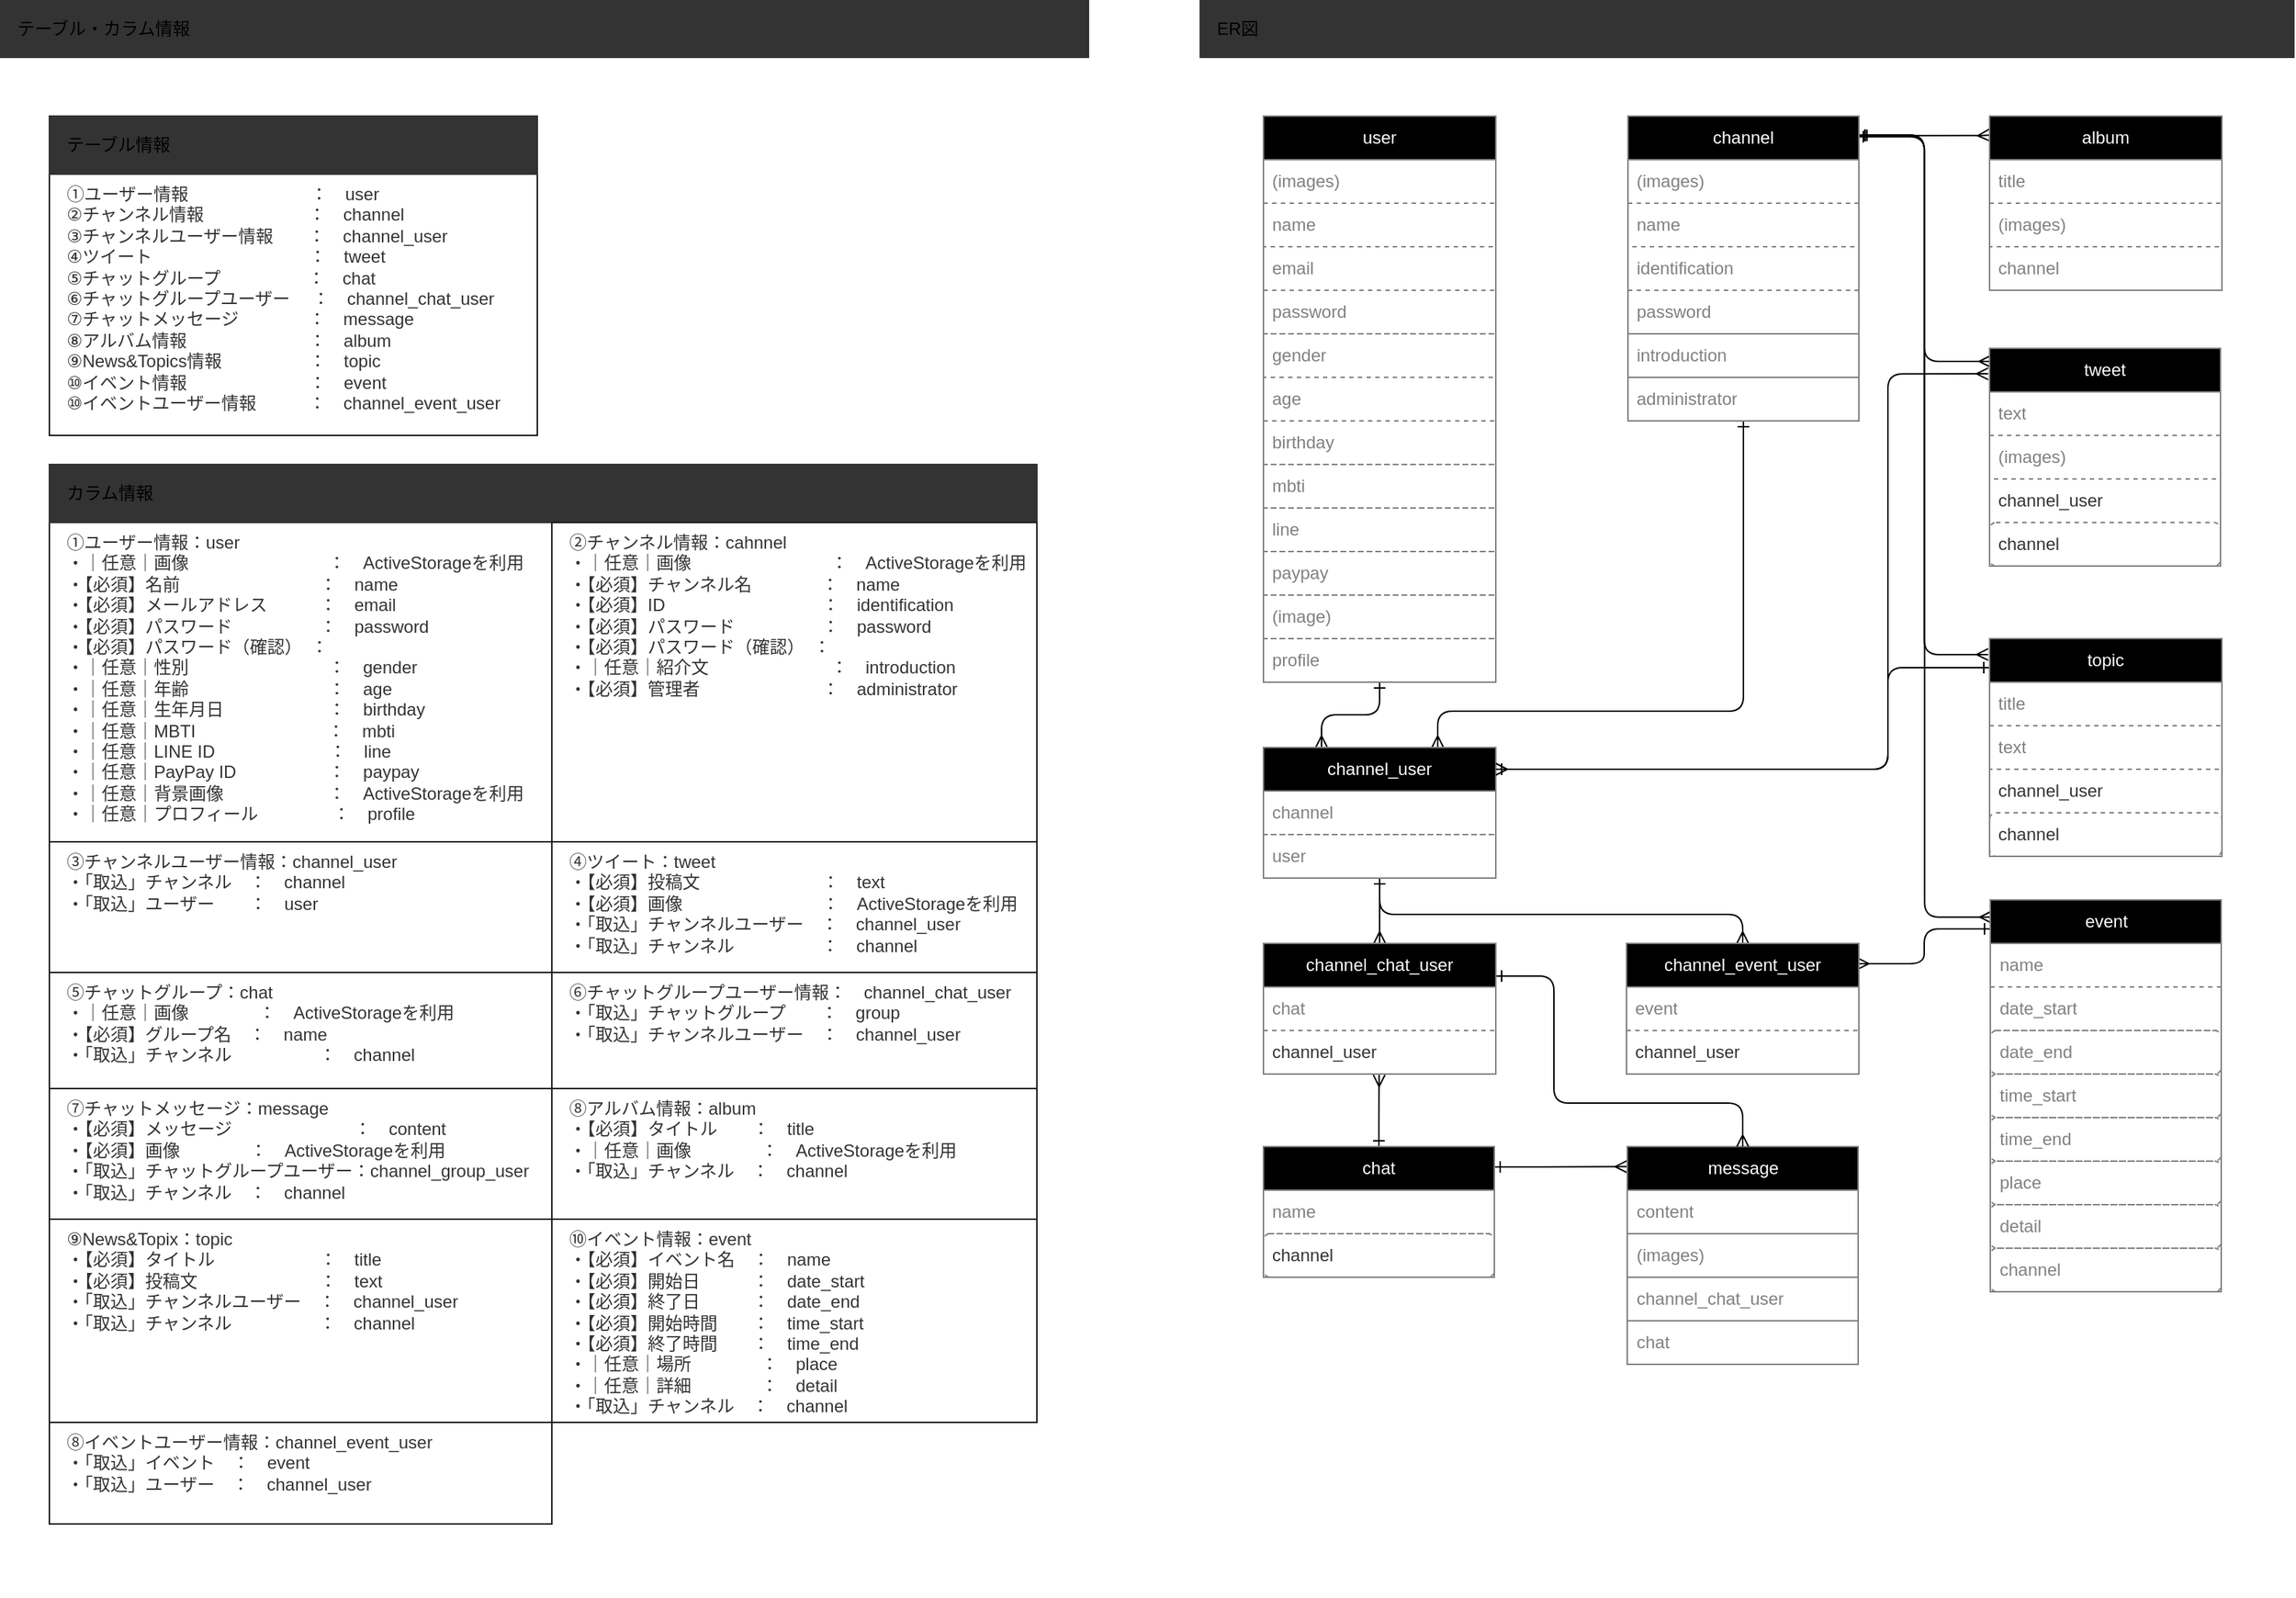 <mxfile>
    <diagram id="ylnEgA9xmws8Te3zRa_1" name="ページ1">
        <mxGraphModel dx="976" dy="574" grid="1" gridSize="10" guides="1" tooltips="1" connect="1" arrows="1" fold="1" page="1" pageScale="1" pageWidth="827" pageHeight="1169" math="0" shadow="0">
            <root>
                <mxCell id="0"/>
                <mxCell id="1" parent="0"/>
                <mxCell id="2" value="" style="whiteSpace=wrap;html=1;fontFamily=Helvetica;align=left;verticalAlign=top;fillColor=#FFFFFF;fontColor=#333333;strokeColor=none;movable=1;resizable=1;rotatable=1;deletable=1;editable=1;connectable=1;" parent="1" vertex="1">
                    <mxGeometry x="40" y="80" width="750" height="1060" as="geometry"/>
                </mxCell>
                <mxCell id="3" value="テーブル・カラム情報" style="whiteSpace=wrap;html=1;fontFamily=Helvetica;align=left;verticalAlign=middle;strokeColor=none;fillColor=#333333;spacingLeft=10;" parent="1" vertex="1">
                    <mxGeometry x="40" y="40" width="750" height="40" as="geometry"/>
                </mxCell>
                <mxCell id="4" value="①ユーザー情報　　　　　　　：　user&lt;br&gt;②チャンネル情報　　　　　　：　channel&lt;br&gt;③チャンネルユーザー情報　　：　channel_user&lt;br&gt;④ツイート　　　　　　　　　：　tweet&lt;br&gt;⑤チャットグループ　　　　　：　chat&lt;br&gt;⑥チャットグループユーザー　 ：　channel_chat_user&lt;br&gt;⑦チャットメッセージ　　　　：　message&lt;br&gt;⑧アルバム情報　　　　　　　：　album&lt;br&gt;⑨News&amp;amp;Topics情報　　　　　：　topic&lt;br&gt;⑩イベント情報　　　　　　　：　event&lt;br&gt;⑩イベントユーザー情報　　　：　channel_event_user" style="whiteSpace=wrap;html=1;fontFamily=Helvetica;fontColor=#333333;fillColor=none;strokeColor=#1A1A1A;align=left;verticalAlign=top;spacingLeft=10;" parent="1" vertex="1">
                    <mxGeometry x="74" y="160" width="336" height="180" as="geometry"/>
                </mxCell>
                <mxCell id="5" value="テーブル情報" style="whiteSpace=wrap;html=1;fontFamily=Helvetica;align=left;verticalAlign=middle;spacingLeft=10;fillColor=#333333;strokeColor=#333333;" parent="1" vertex="1">
                    <mxGeometry x="74" y="120" width="336" height="40" as="geometry"/>
                </mxCell>
                <mxCell id="6" value="①ユーザー情報：user&lt;br&gt;・｜任意｜画像　　　　　　　　：　ActiveStorageを利用&lt;br&gt;・【必須】名前　　　　　　　　：　name&lt;br&gt;・【必須】メールアドレス　　　：　email&lt;br&gt;・【必須】パスワード　　　　　：　password&lt;br&gt;・【必須】パスワード（確認）　：　&lt;br&gt;・｜任意｜性別　　　　　　　　：　gender&lt;br&gt;・｜任意｜年齢　　　　　　　　：　age&lt;br&gt;・｜任意｜生年月日　　　　　　：　birthday&lt;br&gt;・｜任意｜MBTI　　　　　　　&amp;nbsp; ：　mbti&lt;br&gt;・｜任意｜LINE ID　　　　　　&amp;nbsp; ：　line&lt;br&gt;・｜任意｜PayPay ID　　　　　 ：　paypay&lt;br&gt;・｜任意｜背景画像　　　　　　：　ActiveStorageを利用&lt;br&gt;・｜任意｜プロフィール　　　　 ：　profile" style="whiteSpace=wrap;html=1;fontFamily=Helvetica;fontColor=#333333;fillColor=none;strokeColor=#1A1A1A;align=left;verticalAlign=top;spacingLeft=10;" parent="1" vertex="1">
                    <mxGeometry x="74" y="400" width="346" height="220" as="geometry"/>
                </mxCell>
                <mxCell id="7" value="カラム情報" style="whiteSpace=wrap;html=1;fontFamily=Helvetica;align=left;verticalAlign=middle;spacingLeft=10;fillColor=#333333;strokeColor=#333333;" parent="1" vertex="1">
                    <mxGeometry x="74" y="360" width="680" height="40" as="geometry"/>
                </mxCell>
                <mxCell id="8" value="②チャンネル情報：cahnnel&lt;br&gt;・｜任意｜画像　　　　　　　　：　ActiveStorageを利用&lt;br&gt;・【必須】チャンネル名　　　　：　name&lt;br&gt;・【必須】ID　　　　　　　　　：　identification&lt;br&gt;・【必須】パスワード　　　　　：　password&lt;br&gt;・【必須】パスワード（確認）　：　&lt;br&gt;・｜任意｜紹介文　　　　　　　：　introduction&lt;br&gt;・【必須】管理者　　　　　　　：　administrator" style="whiteSpace=wrap;html=1;fontFamily=Helvetica;fontColor=#333333;fillColor=none;strokeColor=#1A1A1A;align=left;verticalAlign=top;spacingLeft=10;" parent="1" vertex="1">
                    <mxGeometry x="420" y="400" width="334" height="220" as="geometry"/>
                </mxCell>
                <mxCell id="10" value="③チャンネルユーザー情報：channel_user&lt;br&gt;・「取込」チャンネル　：　channel&lt;br&gt;・「取込」ユーザー　　：　user" style="whiteSpace=wrap;html=1;fontFamily=Helvetica;fontColor=#333333;fillColor=none;strokeColor=#1A1A1A;align=left;verticalAlign=top;spacingLeft=10;" parent="1" vertex="1">
                    <mxGeometry x="74" y="620" width="346" height="90" as="geometry"/>
                </mxCell>
                <mxCell id="11" value="④ツイート：tweet&lt;br&gt;・【必須】投稿文　　　　　　　：　text&lt;br&gt;・【必須】画像　　　　　　　　：　ActiveStorageを利用&lt;br&gt;・「取込」チャンネルユーザー　：　channel_user&lt;br&gt;・「取込」チャンネル　　　　　：　channel" style="whiteSpace=wrap;html=1;fontFamily=Helvetica;fontColor=#333333;fillColor=none;strokeColor=#1A1A1A;align=left;verticalAlign=top;spacingLeft=10;" parent="1" vertex="1">
                    <mxGeometry x="420" y="620" width="334" height="90" as="geometry"/>
                </mxCell>
                <mxCell id="34" value="" style="whiteSpace=wrap;html=1;fontFamily=Helvetica;align=left;verticalAlign=top;fillColor=#FFFFFF;fontColor=#333333;strokeColor=none;" parent="1" vertex="1">
                    <mxGeometry x="866" y="80" width="754" height="1060" as="geometry"/>
                </mxCell>
                <mxCell id="35" value="ER図" style="whiteSpace=wrap;html=1;fontFamily=Helvetica;align=left;verticalAlign=middle;strokeColor=none;fillColor=#333333;spacingLeft=10;" parent="1" vertex="1">
                    <mxGeometry x="866" y="40" width="754" height="40" as="geometry"/>
                </mxCell>
                <mxCell id="183" style="edgeStyle=orthogonalEdgeStyle;html=1;entryX=0.25;entryY=0;entryDx=0;entryDy=0;strokeColor=#000000;fontColor=#FFFFFF;startArrow=ERone;startFill=0;endArrow=ERmany;endFill=0;" parent="1" source="37" target="57" edge="1">
                    <mxGeometry relative="1" as="geometry"/>
                </mxCell>
                <mxCell id="37" value="&lt;font color=&quot;#ffffff&quot;&gt;user&lt;/font&gt;" style="swimlane;fontStyle=0;childLayout=stackLayout;horizontal=1;startSize=30;horizontalStack=0;resizeParent=1;resizeParentMax=0;resizeLast=0;collapsible=1;marginBottom=0;whiteSpace=wrap;html=1;rounded=0;strokeColor=#808080;fontFamily=Helvetica;fontColor=#333333;fillColor=#000000;" parent="1" vertex="1">
                    <mxGeometry x="910" y="120" width="160" height="390" as="geometry">
                        <mxRectangle x="1101" y="210" width="60" height="30" as="alternateBounds"/>
                    </mxGeometry>
                </mxCell>
                <mxCell id="38" value="(images)" style="text;strokeColor=none;fillColor=none;align=left;verticalAlign=middle;spacingLeft=4;spacingRight=4;overflow=hidden;points=[[0,0.5],[1,0.5]];portConstraint=eastwest;rotatable=0;whiteSpace=wrap;html=1;rounded=0;fontFamily=Helvetica;fontColor=#808080;dashed=1;" parent="37" vertex="1">
                    <mxGeometry y="30" width="160" height="30" as="geometry"/>
                </mxCell>
                <mxCell id="39" value="name" style="text;strokeColor=#808080;fillColor=none;align=left;verticalAlign=middle;spacingLeft=4;spacingRight=4;overflow=hidden;points=[[0,0.5],[1,0.5]];portConstraint=eastwest;rotatable=0;whiteSpace=wrap;html=1;rounded=0;fontFamily=Helvetica;fontColor=#808080;dashed=1;" parent="37" vertex="1">
                    <mxGeometry y="60" width="160" height="30" as="geometry"/>
                </mxCell>
                <mxCell id="40" value="email" style="text;strokeColor=none;fillColor=none;align=left;verticalAlign=middle;spacingLeft=4;spacingRight=4;overflow=hidden;points=[[0,0.5],[1,0.5]];portConstraint=eastwest;rotatable=0;whiteSpace=wrap;html=1;rounded=1;fontFamily=Helvetica;fontColor=#808080;" parent="37" vertex="1">
                    <mxGeometry y="90" width="160" height="30" as="geometry"/>
                </mxCell>
                <mxCell id="41" value="password" style="text;strokeColor=#808080;fillColor=none;align=left;verticalAlign=middle;spacingLeft=4;spacingRight=4;overflow=hidden;points=[[0,0.5],[1,0.5]];portConstraint=eastwest;rotatable=0;whiteSpace=wrap;html=1;rounded=0;fontFamily=Helvetica;fontColor=#808080;dashed=1;" parent="37" vertex="1">
                    <mxGeometry y="120" width="160" height="30" as="geometry"/>
                </mxCell>
                <mxCell id="42" value="gender" style="text;strokeColor=#808080;fillColor=none;align=left;verticalAlign=middle;spacingLeft=4;spacingRight=4;overflow=hidden;points=[[0,0.5],[1,0.5]];portConstraint=eastwest;rotatable=0;whiteSpace=wrap;html=1;rounded=0;fontFamily=Helvetica;fontColor=#808080;dashed=1;" parent="37" vertex="1">
                    <mxGeometry y="150" width="160" height="30" as="geometry"/>
                </mxCell>
                <mxCell id="43" value="age" style="text;strokeColor=none;fillColor=none;align=left;verticalAlign=middle;spacingLeft=4;spacingRight=4;overflow=hidden;points=[[0,0.5],[1,0.5]];portConstraint=eastwest;rotatable=0;whiteSpace=wrap;html=1;rounded=0;fontFamily=Helvetica;fontColor=#808080;" parent="37" vertex="1">
                    <mxGeometry y="180" width="160" height="30" as="geometry"/>
                </mxCell>
                <mxCell id="44" value="birthday" style="text;strokeColor=#808080;fillColor=none;align=left;verticalAlign=middle;spacingLeft=4;spacingRight=4;overflow=hidden;points=[[0,0.5],[1,0.5]];portConstraint=eastwest;rotatable=0;whiteSpace=wrap;html=1;rounded=0;fontFamily=Helvetica;fontColor=#808080;dashed=1;" parent="37" vertex="1">
                    <mxGeometry y="210" width="160" height="30" as="geometry"/>
                </mxCell>
                <mxCell id="45" value="mbti" style="text;strokeColor=#808080;fillColor=none;align=left;verticalAlign=middle;spacingLeft=4;spacingRight=4;overflow=hidden;points=[[0,0.5],[1,0.5]];portConstraint=eastwest;rotatable=0;whiteSpace=wrap;html=1;rounded=0;fontFamily=Helvetica;fontColor=#808080;dashed=1;" parent="37" vertex="1">
                    <mxGeometry y="240" width="160" height="30" as="geometry"/>
                </mxCell>
                <mxCell id="88" value="line" style="text;strokeColor=#808080;fillColor=none;align=left;verticalAlign=middle;spacingLeft=4;spacingRight=4;overflow=hidden;points=[[0,0.5],[1,0.5]];portConstraint=eastwest;rotatable=0;whiteSpace=wrap;html=1;rounded=0;fontFamily=Helvetica;fontColor=#808080;dashed=1;" parent="37" vertex="1">
                    <mxGeometry y="270" width="160" height="30" as="geometry"/>
                </mxCell>
                <mxCell id="89" value="paypay" style="text;strokeColor=#808080;fillColor=none;align=left;verticalAlign=middle;spacingLeft=4;spacingRight=4;overflow=hidden;points=[[0,0.5],[1,0.5]];portConstraint=eastwest;rotatable=0;whiteSpace=wrap;html=1;rounded=0;fontFamily=Helvetica;fontColor=#808080;dashed=1;" parent="37" vertex="1">
                    <mxGeometry y="300" width="160" height="30" as="geometry"/>
                </mxCell>
                <mxCell id="90" value="(image)" style="text;strokeColor=#808080;fillColor=none;align=left;verticalAlign=middle;spacingLeft=4;spacingRight=4;overflow=hidden;points=[[0,0.5],[1,0.5]];portConstraint=eastwest;rotatable=0;whiteSpace=wrap;html=1;rounded=0;fontFamily=Helvetica;fontColor=#808080;dashed=1;" parent="37" vertex="1">
                    <mxGeometry y="330" width="160" height="30" as="geometry"/>
                </mxCell>
                <mxCell id="91" value="profile" style="text;strokeColor=#808080;fillColor=none;align=left;verticalAlign=middle;spacingLeft=4;spacingRight=4;overflow=hidden;points=[[0,0.5],[1,0.5]];portConstraint=eastwest;rotatable=0;whiteSpace=wrap;html=1;rounded=0;fontFamily=Helvetica;fontColor=#808080;dashed=1;" parent="37" vertex="1">
                    <mxGeometry y="360" width="160" height="30" as="geometry"/>
                </mxCell>
                <mxCell id="184" style="edgeStyle=orthogonalEdgeStyle;html=1;entryX=0.75;entryY=0;entryDx=0;entryDy=0;strokeColor=#000000;fontColor=#FFFFFF;startArrow=ERone;startFill=0;endArrow=ERmany;endFill=0;" parent="1" source="46" target="57" edge="1">
                    <mxGeometry relative="1" as="geometry">
                        <Array as="points">
                            <mxPoint x="1241" y="530"/>
                            <mxPoint x="1030" y="530"/>
                        </Array>
                    </mxGeometry>
                </mxCell>
                <mxCell id="215" style="edgeStyle=orthogonalEdgeStyle;html=1;entryX=-0.026;entryY=0.109;entryDx=0;entryDy=0;entryPerimeter=0;strokeColor=#000000;fontColor=#808080;startArrow=ERone;startFill=0;endArrow=ERmany;endFill=0;exitX=1.002;exitY=0.064;exitDx=0;exitDy=0;exitPerimeter=0;" parent="1" source="46" edge="1">
                    <mxGeometry relative="1" as="geometry">
                        <mxPoint x="1324" y="133" as="sourcePoint"/>
                        <mxPoint x="1409.84" y="133.08" as="targetPoint"/>
                        <Array as="points">
                            <mxPoint x="1404" y="133"/>
                        </Array>
                    </mxGeometry>
                </mxCell>
                <mxCell id="216" style="edgeStyle=orthogonalEdgeStyle;html=1;entryX=0.005;entryY=0.06;entryDx=0;entryDy=0;entryPerimeter=0;strokeColor=#000000;fontColor=#808080;startArrow=ERone;startFill=0;endArrow=ERmany;endFill=0;exitX=1.01;exitY=0.063;exitDx=0;exitDy=0;exitPerimeter=0;" parent="1" source="46" target="60" edge="1">
                    <mxGeometry relative="1" as="geometry"/>
                </mxCell>
                <mxCell id="219" style="edgeStyle=orthogonalEdgeStyle;html=1;entryX=-0.006;entryY=0.073;entryDx=0;entryDy=0;entryPerimeter=0;strokeColor=#000000;fontColor=#808080;startArrow=ERone;startFill=0;endArrow=ERmany;endFill=0;exitX=1.001;exitY=0.062;exitDx=0;exitDy=0;exitPerimeter=0;" parent="1" source="46" target="119" edge="1">
                    <mxGeometry relative="1" as="geometry"/>
                </mxCell>
                <mxCell id="220" style="edgeStyle=orthogonalEdgeStyle;html=1;entryX=0.005;entryY=0.044;entryDx=0;entryDy=0;entryPerimeter=0;strokeColor=#000000;fontColor=#808080;startArrow=ERone;startFill=0;endArrow=ERmany;endFill=0;exitX=0.994;exitY=0.068;exitDx=0;exitDy=0;exitPerimeter=0;" parent="1" source="46" target="123" edge="1">
                    <mxGeometry relative="1" as="geometry"/>
                </mxCell>
                <mxCell id="46" value="&lt;font color=&quot;#ffffff&quot;&gt;channel&lt;/font&gt;" style="swimlane;fontStyle=0;childLayout=stackLayout;horizontal=1;startSize=30;horizontalStack=0;resizeParent=1;resizeParentMax=0;resizeLast=0;collapsible=1;marginBottom=0;whiteSpace=wrap;html=1;rounded=0;strokeColor=#808080;fontFamily=Helvetica;fontColor=#333333;fillColor=#000000;" parent="1" vertex="1">
                    <mxGeometry x="1161" y="120" width="159" height="210" as="geometry">
                        <mxRectangle x="1101" y="210" width="60" height="30" as="alternateBounds"/>
                    </mxGeometry>
                </mxCell>
                <mxCell id="47" value="(images)" style="text;strokeColor=none;fillColor=none;align=left;verticalAlign=middle;spacingLeft=4;spacingRight=4;overflow=hidden;points=[[0,0.5],[1,0.5]];portConstraint=eastwest;rotatable=0;whiteSpace=wrap;html=1;rounded=0;fontFamily=Helvetica;fontColor=#808080;dashed=1;" parent="46" vertex="1">
                    <mxGeometry y="30" width="159" height="30" as="geometry"/>
                </mxCell>
                <mxCell id="48" value="name" style="text;strokeColor=#808080;fillColor=none;align=left;verticalAlign=middle;spacingLeft=4;spacingRight=4;overflow=hidden;points=[[0,0.5],[1,0.5]];portConstraint=eastwest;rotatable=0;whiteSpace=wrap;html=1;rounded=0;fontFamily=Helvetica;fontColor=#808080;dashed=1;" parent="46" vertex="1">
                    <mxGeometry y="60" width="159" height="30" as="geometry"/>
                </mxCell>
                <mxCell id="49" value="identification" style="text;strokeColor=none;fillColor=none;align=left;verticalAlign=middle;spacingLeft=4;spacingRight=4;overflow=hidden;points=[[0,0.5],[1,0.5]];portConstraint=eastwest;rotatable=0;whiteSpace=wrap;html=1;rounded=1;fontFamily=Helvetica;fontColor=#808080;" parent="46" vertex="1">
                    <mxGeometry y="90" width="159" height="30" as="geometry"/>
                </mxCell>
                <mxCell id="50" value="password" style="text;strokeColor=#808080;fillColor=none;align=left;verticalAlign=middle;spacingLeft=4;spacingRight=4;overflow=hidden;points=[[0,0.5],[1,0.5]];portConstraint=eastwest;rotatable=0;whiteSpace=wrap;html=1;rounded=0;fontFamily=Helvetica;fontColor=#808080;dashed=1;" parent="46" vertex="1">
                    <mxGeometry y="120" width="159" height="30" as="geometry"/>
                </mxCell>
                <mxCell id="51" value="introduction" style="text;strokeColor=#808080;fillColor=none;align=left;verticalAlign=middle;spacingLeft=4;spacingRight=4;overflow=hidden;points=[[0,0.5],[1,0.5]];portConstraint=eastwest;rotatable=0;whiteSpace=wrap;html=1;rounded=0;fontFamily=Helvetica;fontColor=#808080;dashed=1;" parent="46" vertex="1">
                    <mxGeometry y="150" width="159" height="30" as="geometry"/>
                </mxCell>
                <mxCell id="52" value="administrator" style="text;strokeColor=#808080;fillColor=none;align=left;verticalAlign=middle;spacingLeft=4;spacingRight=4;overflow=hidden;points=[[0,0.5],[1,0.5]];portConstraint=eastwest;rotatable=0;whiteSpace=wrap;html=1;rounded=0;fontFamily=Helvetica;fontColor=#808080;dashed=1;" parent="46" vertex="1">
                    <mxGeometry y="180" width="159" height="30" as="geometry"/>
                </mxCell>
                <mxCell id="193" style="edgeStyle=orthogonalEdgeStyle;html=1;entryX=0.5;entryY=0;entryDx=0;entryDy=0;strokeColor=#000000;fontColor=#FFFFFF;startArrow=ERone;startFill=0;endArrow=ERmany;endFill=0;" parent="1" source="57" target="95" edge="1">
                    <mxGeometry relative="1" as="geometry"/>
                </mxCell>
                <mxCell id="194" style="edgeStyle=orthogonalEdgeStyle;html=1;entryX=0.5;entryY=0;entryDx=0;entryDy=0;strokeColor=#000000;fontColor=#FFFFFF;startArrow=ERone;startFill=0;endArrow=ERmany;endFill=0;" parent="1" source="57" target="179" edge="1">
                    <mxGeometry relative="1" as="geometry">
                        <Array as="points">
                            <mxPoint x="990" y="670"/>
                            <mxPoint x="1240" y="670"/>
                        </Array>
                    </mxGeometry>
                </mxCell>
                <mxCell id="221" style="edgeStyle=orthogonalEdgeStyle;html=1;entryX=-0.006;entryY=0.117;entryDx=0;entryDy=0;entryPerimeter=0;strokeColor=#000000;fontColor=#808080;startArrow=ERone;startFill=0;endArrow=ERmany;endFill=0;" parent="1" source="57" target="60" edge="1">
                    <mxGeometry relative="1" as="geometry">
                        <Array as="points">
                            <mxPoint x="1340" y="570"/>
                            <mxPoint x="1340" y="298"/>
                        </Array>
                    </mxGeometry>
                </mxCell>
                <mxCell id="57" value="&lt;font color=&quot;#ffffff&quot;&gt;channel_user&lt;/font&gt;" style="swimlane;fontStyle=0;childLayout=stackLayout;horizontal=1;startSize=30;horizontalStack=0;resizeParent=1;resizeParentMax=0;resizeLast=0;collapsible=1;marginBottom=0;whiteSpace=wrap;html=1;rounded=0;strokeColor=#808080;fontFamily=Helvetica;fontColor=#333333;fillColor=#000000;" parent="1" vertex="1">
                    <mxGeometry x="910" y="555" width="160" height="90" as="geometry">
                        <mxRectangle x="1101" y="210" width="60" height="30" as="alternateBounds"/>
                    </mxGeometry>
                </mxCell>
                <mxCell id="58" value="channel" style="text;strokeColor=#808080;fillColor=none;align=left;verticalAlign=middle;spacingLeft=4;spacingRight=4;overflow=hidden;points=[[0,0.5],[1,0.5]];portConstraint=eastwest;rotatable=0;whiteSpace=wrap;html=1;rounded=0;fontFamily=Helvetica;fontColor=#808080;dashed=1;" parent="57" vertex="1">
                    <mxGeometry y="30" width="160" height="30" as="geometry"/>
                </mxCell>
                <mxCell id="59" value="user" style="text;strokeColor=#808080;fillColor=none;align=left;verticalAlign=middle;spacingLeft=4;spacingRight=4;overflow=hidden;points=[[0,0.5],[1,0.5]];portConstraint=eastwest;rotatable=0;whiteSpace=wrap;html=1;rounded=0;fontFamily=Helvetica;fontColor=#808080;dashed=1;" parent="57" vertex="1">
                    <mxGeometry y="60" width="160" height="30" as="geometry"/>
                </mxCell>
                <mxCell id="60" value="&lt;span style=&quot;text-align: left;&quot;&gt;tweet&lt;/span&gt;" style="swimlane;fontStyle=0;childLayout=stackLayout;horizontal=1;startSize=30;horizontalStack=0;resizeParent=1;resizeParentMax=0;resizeLast=0;collapsible=1;marginBottom=0;whiteSpace=wrap;html=1;rounded=0;strokeColor=#808080;fontFamily=Helvetica;fontColor=#FFFFFF;fillColor=#000000;" parent="1" vertex="1">
                    <mxGeometry x="1410" y="280" width="159" height="150" as="geometry">
                        <mxRectangle x="1101" y="210" width="60" height="30" as="alternateBounds"/>
                    </mxGeometry>
                </mxCell>
                <mxCell id="206" value="text" style="text;strokeColor=none;fillColor=none;align=left;verticalAlign=middle;spacingLeft=4;spacingRight=4;overflow=hidden;points=[[0,0.5],[1,0.5]];portConstraint=eastwest;rotatable=0;whiteSpace=wrap;html=1;rounded=0;fontFamily=Helvetica;fontColor=#808080;dashed=1;" parent="60" vertex="1">
                    <mxGeometry y="30" width="159" height="30" as="geometry"/>
                </mxCell>
                <mxCell id="62" value="(images)" style="text;strokeColor=#808080;fillColor=none;align=left;verticalAlign=middle;spacingLeft=4;spacingRight=4;overflow=hidden;points=[[0,0.5],[1,0.5]];portConstraint=eastwest;rotatable=0;whiteSpace=wrap;html=1;rounded=0;fontFamily=Helvetica;fontColor=#808080;dashed=1;" parent="60" vertex="1">
                    <mxGeometry y="60" width="159" height="30" as="geometry"/>
                </mxCell>
                <mxCell id="63" value="&lt;span style=&quot;color: rgb(51, 51, 51);&quot;&gt;channel_user&lt;/span&gt;" style="text;strokeColor=none;fillColor=none;align=left;verticalAlign=middle;spacingLeft=4;spacingRight=4;overflow=hidden;points=[[0,0.5],[1,0.5]];portConstraint=eastwest;rotatable=0;whiteSpace=wrap;html=1;rounded=1;fontFamily=Helvetica;fontColor=#808080;" parent="60" vertex="1">
                    <mxGeometry y="90" width="159" height="30" as="geometry"/>
                </mxCell>
                <mxCell id="199" value="&lt;span style=&quot;color: rgb(51, 51, 51);&quot;&gt;channel&lt;/span&gt;" style="text;strokeColor=#808080;fillColor=none;align=left;verticalAlign=middle;spacingLeft=4;spacingRight=4;overflow=hidden;points=[[0,0.5],[1,0.5]];portConstraint=eastwest;rotatable=0;whiteSpace=wrap;html=1;rounded=1;fontFamily=Helvetica;fontColor=#808080;dashed=1;" parent="60" vertex="1">
                    <mxGeometry y="120" width="159" height="30" as="geometry"/>
                </mxCell>
                <mxCell id="71" value="⑤チャットグループ：chat&lt;br&gt;・｜任意｜画像　　　　：　ActiveStorageを利用&lt;br&gt;・【必須】グループ名　：　name&lt;br&gt;・「取込」チャンネル　　　　　：　channel" style="whiteSpace=wrap;html=1;fontFamily=Helvetica;fontColor=#333333;fillColor=none;strokeColor=#1A1A1A;align=left;verticalAlign=top;spacingLeft=10;" parent="1" vertex="1">
                    <mxGeometry x="74" y="710" width="346" height="80" as="geometry"/>
                </mxCell>
                <mxCell id="72" value="⑥チャットグループユーザー情報：　channel_chat_user&lt;br&gt;・「取込」チャットグループ　　：　group&lt;br&gt;・「取込」チャンネルユーザー　：　channel_user" style="whiteSpace=wrap;html=1;fontFamily=Helvetica;fontColor=#333333;fillColor=none;strokeColor=#1A1A1A;align=left;verticalAlign=top;spacingLeft=10;" parent="1" vertex="1">
                    <mxGeometry x="420" y="710" width="334" height="80" as="geometry"/>
                </mxCell>
                <mxCell id="73" value="⑦チャットメッセージ：message&lt;br&gt;・【必須】メッセージ　　　　　　　：　content　&lt;br&gt;・【必須】画像　　　　：　ActiveStorageを利用&lt;br&gt;・「取込」チャットグループユーザー：channel_group_user&lt;br&gt;・「取込」チャンネル　：　channel" style="whiteSpace=wrap;html=1;fontFamily=Helvetica;fontColor=#333333;fillColor=none;strokeColor=#1A1A1A;align=left;verticalAlign=top;spacingLeft=10;" parent="1" vertex="1">
                    <mxGeometry x="74" y="790" width="346" height="90" as="geometry"/>
                </mxCell>
                <mxCell id="74" value="⑧アルバム情報：album&lt;br&gt;・【必須】タイトル　　：　title&lt;br&gt;・｜任意｜画像　　　　：　ActiveStorageを利用&lt;br&gt;・「取込」チャンネル　：　channel" style="whiteSpace=wrap;html=1;fontFamily=Helvetica;fontColor=#333333;fillColor=none;strokeColor=#1A1A1A;align=left;verticalAlign=top;spacingLeft=10;" parent="1" vertex="1">
                    <mxGeometry x="420" y="790" width="334" height="90" as="geometry"/>
                </mxCell>
                <mxCell id="76" value="⑨News&amp;amp;Topix：topic&lt;br&gt;・【必須】タイトル　　　　　　：　title　&lt;br&gt;・【必須】投稿文　　　　　　　：　text&lt;br&gt;・「取込」チャンネルユーザー　：　channel_user&lt;br&gt;・「取込」チャンネル　　　　　：　channel" style="whiteSpace=wrap;html=1;fontFamily=Helvetica;fontColor=#333333;fillColor=none;strokeColor=#1A1A1A;align=left;verticalAlign=top;spacingLeft=10;" parent="1" vertex="1">
                    <mxGeometry x="74" y="880" width="346" height="140" as="geometry"/>
                </mxCell>
                <mxCell id="77" value="⑩イベント情報：event&lt;br&gt;・【必須】イベント名　：　name&lt;br&gt;・【必須】開始日　　　：　date_start&lt;br&gt;・【必須】終了日　　　：　date_end&lt;br&gt;・【必須】開始時間　　：　time_start&lt;br&gt;・【必須】終了時間　　：　time_end&lt;br&gt;・｜任意｜場所　　　　：　place&lt;br&gt;・｜任意｜詳細　　　　：　detail&lt;br&gt;・「取込」チャンネル　：　channel" style="whiteSpace=wrap;html=1;fontFamily=Helvetica;fontColor=#333333;fillColor=none;strokeColor=#1A1A1A;align=left;verticalAlign=top;spacingLeft=10;" parent="1" vertex="1">
                    <mxGeometry x="420" y="880" width="334" height="140" as="geometry"/>
                </mxCell>
                <mxCell id="196" style="edgeStyle=orthogonalEdgeStyle;html=1;entryX=0.498;entryY=1.019;entryDx=0;entryDy=0;entryPerimeter=0;strokeColor=#000000;fontColor=#FFFFFF;startArrow=ERone;startFill=0;endArrow=ERmany;endFill=0;" parent="1" source="81" target="97" edge="1">
                    <mxGeometry relative="1" as="geometry"/>
                </mxCell>
                <mxCell id="222" style="edgeStyle=orthogonalEdgeStyle;html=1;entryX=-0.002;entryY=0.092;entryDx=0;entryDy=0;entryPerimeter=0;strokeColor=#000000;fontColor=#808080;startArrow=ERone;startFill=0;endArrow=ERmany;endFill=0;" parent="1" source="81" target="116" edge="1">
                    <mxGeometry relative="1" as="geometry">
                        <Array as="points">
                            <mxPoint x="1090" y="844"/>
                            <mxPoint x="1090" y="844"/>
                        </Array>
                    </mxGeometry>
                </mxCell>
                <mxCell id="81" value="&lt;span style=&quot;text-align: left;&quot;&gt;chat&lt;/span&gt;" style="swimlane;fontStyle=0;childLayout=stackLayout;horizontal=1;startSize=30;horizontalStack=0;resizeParent=1;resizeParentMax=0;resizeLast=0;collapsible=1;marginBottom=0;whiteSpace=wrap;html=1;rounded=0;strokeColor=#808080;fontFamily=Helvetica;fontColor=#FFFFFF;fillColor=#000000;" parent="1" vertex="1">
                    <mxGeometry x="910" y="830" width="159" height="90" as="geometry">
                        <mxRectangle x="1101" y="210" width="60" height="30" as="alternateBounds"/>
                    </mxGeometry>
                </mxCell>
                <mxCell id="83" value="name" style="text;strokeColor=#808080;fillColor=none;align=left;verticalAlign=middle;spacingLeft=4;spacingRight=4;overflow=hidden;points=[[0,0.5],[1,0.5]];portConstraint=eastwest;rotatable=0;whiteSpace=wrap;html=1;rounded=0;fontFamily=Helvetica;fontColor=#808080;dashed=1;" parent="81" vertex="1">
                    <mxGeometry y="30" width="159" height="30" as="geometry"/>
                </mxCell>
                <mxCell id="201" value="&lt;span style=&quot;color: rgb(51, 51, 51);&quot;&gt;channel&lt;/span&gt;" style="text;strokeColor=#808080;fillColor=none;align=left;verticalAlign=middle;spacingLeft=4;spacingRight=4;overflow=hidden;points=[[0,0.5],[1,0.5]];portConstraint=eastwest;rotatable=0;whiteSpace=wrap;html=1;rounded=1;fontFamily=Helvetica;fontColor=#808080;dashed=1;" parent="81" vertex="1">
                    <mxGeometry y="60" width="159" height="30" as="geometry"/>
                </mxCell>
                <mxCell id="108" value="&lt;font color=&quot;#ffffff&quot;&gt;album&lt;/font&gt;" style="swimlane;fontStyle=0;childLayout=stackLayout;horizontal=1;startSize=30;horizontalStack=0;resizeParent=1;resizeParentMax=0;resizeLast=0;collapsible=1;marginBottom=0;whiteSpace=wrap;html=1;rounded=0;strokeColor=#808080;fontFamily=Helvetica;fontColor=#333333;fillColor=#000000;" parent="1" vertex="1">
                    <mxGeometry x="1410" y="120" width="160" height="120" as="geometry">
                        <mxRectangle x="1101" y="210" width="60" height="30" as="alternateBounds"/>
                    </mxGeometry>
                </mxCell>
                <mxCell id="109" value="title" style="text;strokeColor=none;fillColor=none;align=left;verticalAlign=middle;spacingLeft=4;spacingRight=4;overflow=hidden;points=[[0,0.5],[1,0.5]];portConstraint=eastwest;rotatable=0;whiteSpace=wrap;html=1;rounded=0;fontFamily=Helvetica;fontColor=#808080;dashed=1;" parent="108" vertex="1">
                    <mxGeometry y="30" width="160" height="30" as="geometry"/>
                </mxCell>
                <mxCell id="110" value="(images)" style="text;strokeColor=#808080;fillColor=none;align=left;verticalAlign=middle;spacingLeft=4;spacingRight=4;overflow=hidden;points=[[0,0.5],[1,0.5]];portConstraint=eastwest;rotatable=0;whiteSpace=wrap;html=1;rounded=0;fontFamily=Helvetica;fontColor=#808080;dashed=1;" parent="108" vertex="1">
                    <mxGeometry y="60" width="160" height="30" as="geometry"/>
                </mxCell>
                <mxCell id="111" value="channel" style="text;strokeColor=none;fillColor=none;align=left;verticalAlign=middle;spacingLeft=4;spacingRight=4;overflow=hidden;points=[[0,0.5],[1,0.5]];portConstraint=eastwest;rotatable=0;whiteSpace=wrap;html=1;rounded=1;fontFamily=Helvetica;fontColor=#808080;" parent="108" vertex="1">
                    <mxGeometry y="90" width="160" height="30" as="geometry"/>
                </mxCell>
                <mxCell id="116" value="&lt;font color=&quot;#ffffff&quot;&gt;message&lt;/font&gt;" style="swimlane;fontStyle=0;childLayout=stackLayout;horizontal=1;startSize=30;horizontalStack=0;resizeParent=1;resizeParentMax=0;resizeLast=0;collapsible=1;marginBottom=0;whiteSpace=wrap;html=1;rounded=0;strokeColor=#808080;fontFamily=Helvetica;fontColor=#333333;fillColor=#000000;" parent="1" vertex="1">
                    <mxGeometry x="1160.5" y="830" width="159" height="150" as="geometry">
                        <mxRectangle x="1101" y="210" width="60" height="30" as="alternateBounds"/>
                    </mxGeometry>
                </mxCell>
                <mxCell id="117" value="content" style="text;strokeColor=#808080;fillColor=none;align=left;verticalAlign=middle;spacingLeft=4;spacingRight=4;overflow=hidden;points=[[0,0.5],[1,0.5]];portConstraint=eastwest;rotatable=0;whiteSpace=wrap;html=1;rounded=0;fontFamily=Helvetica;fontColor=#808080;dashed=1;" parent="116" vertex="1">
                    <mxGeometry y="30" width="159" height="30" as="geometry"/>
                </mxCell>
                <mxCell id="127" value="(images)" style="text;strokeColor=#808080;fillColor=none;align=left;verticalAlign=middle;spacingLeft=4;spacingRight=4;overflow=hidden;points=[[0,0.5],[1,0.5]];portConstraint=eastwest;rotatable=0;whiteSpace=wrap;html=1;rounded=0;fontFamily=Helvetica;fontColor=#808080;dashed=1;" parent="116" vertex="1">
                    <mxGeometry y="60" width="159" height="30" as="geometry"/>
                </mxCell>
                <mxCell id="128" value="channel_chat_user" style="text;strokeColor=#808080;fillColor=none;align=left;verticalAlign=middle;spacingLeft=4;spacingRight=4;overflow=hidden;points=[[0,0.5],[1,0.5]];portConstraint=eastwest;rotatable=0;whiteSpace=wrap;html=1;rounded=0;fontFamily=Helvetica;fontColor=#808080;dashed=1;" parent="116" vertex="1">
                    <mxGeometry y="90" width="159" height="30" as="geometry"/>
                </mxCell>
                <mxCell id="118" value="chat" style="text;strokeColor=#808080;fillColor=none;align=left;verticalAlign=middle;spacingLeft=4;spacingRight=4;overflow=hidden;points=[[0,0.5],[1,0.5]];portConstraint=eastwest;rotatable=0;whiteSpace=wrap;html=1;rounded=0;fontFamily=Helvetica;fontColor=#808080;dashed=1;" parent="116" vertex="1">
                    <mxGeometry y="120" width="159" height="30" as="geometry"/>
                </mxCell>
                <mxCell id="210" style="edgeStyle=orthogonalEdgeStyle;html=1;strokeColor=#000000;fontColor=#808080;startArrow=ERone;startFill=0;endArrow=ERmany;endFill=0;" parent="1" edge="1">
                    <mxGeometry relative="1" as="geometry">
                        <mxPoint x="1070" y="570" as="targetPoint"/>
                        <mxPoint x="1410" y="500" as="sourcePoint"/>
                        <Array as="points">
                            <mxPoint x="1340" y="500"/>
                            <mxPoint x="1340" y="570"/>
                        </Array>
                    </mxGeometry>
                </mxCell>
                <mxCell id="119" value="&lt;span style=&quot;text-align: left;&quot;&gt;topic&lt;/span&gt;" style="swimlane;fontStyle=0;childLayout=stackLayout;horizontal=1;startSize=30;horizontalStack=0;resizeParent=1;resizeParentMax=0;resizeLast=0;collapsible=1;marginBottom=0;whiteSpace=wrap;html=1;rounded=0;strokeColor=#808080;fontFamily=Helvetica;fontColor=#FFFFFF;fillColor=#000000;" parent="1" vertex="1">
                    <mxGeometry x="1410" y="480" width="160" height="150" as="geometry">
                        <mxRectangle x="1101" y="210" width="60" height="30" as="alternateBounds"/>
                    </mxGeometry>
                </mxCell>
                <mxCell id="120" value="title" style="text;strokeColor=none;fillColor=none;align=left;verticalAlign=middle;spacingLeft=4;spacingRight=4;overflow=hidden;points=[[0,0.5],[1,0.5]];portConstraint=eastwest;rotatable=0;whiteSpace=wrap;html=1;rounded=0;fontFamily=Helvetica;fontColor=#808080;dashed=1;" parent="119" vertex="1">
                    <mxGeometry y="30" width="160" height="30" as="geometry"/>
                </mxCell>
                <mxCell id="121" value="text" style="text;strokeColor=#808080;fillColor=none;align=left;verticalAlign=middle;spacingLeft=4;spacingRight=4;overflow=hidden;points=[[0,0.5],[1,0.5]];portConstraint=eastwest;rotatable=0;whiteSpace=wrap;html=1;rounded=0;fontFamily=Helvetica;fontColor=#808080;dashed=1;" parent="119" vertex="1">
                    <mxGeometry y="60" width="160" height="30" as="geometry"/>
                </mxCell>
                <mxCell id="122" value="&lt;span style=&quot;color: rgb(51, 51, 51);&quot;&gt;channel_user&lt;/span&gt;" style="text;strokeColor=none;fillColor=none;align=left;verticalAlign=middle;spacingLeft=4;spacingRight=4;overflow=hidden;points=[[0,0.5],[1,0.5]];portConstraint=eastwest;rotatable=0;whiteSpace=wrap;html=1;rounded=1;fontFamily=Helvetica;fontColor=#808080;" parent="119" vertex="1">
                    <mxGeometry y="90" width="160" height="30" as="geometry"/>
                </mxCell>
                <mxCell id="200" value="&lt;span style=&quot;color: rgb(51, 51, 51);&quot;&gt;channel&lt;/span&gt;" style="text;strokeColor=#808080;fillColor=none;align=left;verticalAlign=middle;spacingLeft=4;spacingRight=4;overflow=hidden;points=[[0,0.5],[1,0.5]];portConstraint=eastwest;rotatable=0;whiteSpace=wrap;html=1;rounded=1;fontFamily=Helvetica;fontColor=#808080;dashed=1;" parent="119" vertex="1">
                    <mxGeometry y="120" width="160" height="30" as="geometry"/>
                </mxCell>
                <mxCell id="212" style="edgeStyle=orthogonalEdgeStyle;html=1;entryX=0.993;entryY=0.155;entryDx=0;entryDy=0;entryPerimeter=0;strokeColor=#000000;fontColor=#808080;startArrow=ERone;startFill=0;endArrow=ERmany;endFill=0;" parent="1" source="123" target="179" edge="1">
                    <mxGeometry relative="1" as="geometry">
                        <Array as="points">
                            <mxPoint x="1365" y="680"/>
                            <mxPoint x="1365" y="704"/>
                        </Array>
                    </mxGeometry>
                </mxCell>
                <mxCell id="123" value="&lt;span style=&quot;text-align: left;&quot;&gt;event&lt;/span&gt;" style="swimlane;fontStyle=0;childLayout=stackLayout;horizontal=1;startSize=30;horizontalStack=0;resizeParent=1;resizeParentMax=0;resizeLast=0;collapsible=1;marginBottom=0;whiteSpace=wrap;html=1;rounded=0;strokeColor=#808080;fontFamily=Helvetica;fontColor=#FFFFFF;fillColor=#000000;" parent="1" vertex="1">
                    <mxGeometry x="1410.5" y="660" width="159" height="270" as="geometry">
                        <mxRectangle x="1101" y="210" width="60" height="30" as="alternateBounds"/>
                    </mxGeometry>
                </mxCell>
                <mxCell id="124" value="name" style="text;strokeColor=none;fillColor=none;align=left;verticalAlign=middle;spacingLeft=4;spacingRight=4;overflow=hidden;points=[[0,0.5],[1,0.5]];portConstraint=eastwest;rotatable=0;whiteSpace=wrap;html=1;rounded=0;fontFamily=Helvetica;fontColor=#808080;dashed=1;" parent="123" vertex="1">
                    <mxGeometry y="30" width="159" height="30" as="geometry"/>
                </mxCell>
                <mxCell id="125" value="date_start" style="text;strokeColor=#808080;fillColor=none;align=left;verticalAlign=middle;spacingLeft=4;spacingRight=4;overflow=hidden;points=[[0,0.5],[1,0.5]];portConstraint=eastwest;rotatable=0;whiteSpace=wrap;html=1;rounded=0;fontFamily=Helvetica;fontColor=#808080;dashed=1;" parent="123" vertex="1">
                    <mxGeometry y="60" width="159" height="30" as="geometry"/>
                </mxCell>
                <mxCell id="129" value="date_end" style="text;strokeColor=#808080;fillColor=none;align=left;verticalAlign=middle;spacingLeft=4;spacingRight=4;overflow=hidden;points=[[0,0.5],[1,0.5]];portConstraint=eastwest;rotatable=0;whiteSpace=wrap;html=1;rounded=1;fontFamily=Helvetica;fontColor=#808080;dashed=1;" parent="123" vertex="1">
                    <mxGeometry y="90" width="159" height="30" as="geometry"/>
                </mxCell>
                <mxCell id="131" value="time_start" style="text;strokeColor=#808080;fillColor=none;align=left;verticalAlign=middle;spacingLeft=4;spacingRight=4;overflow=hidden;points=[[0,0.5],[1,0.5]];portConstraint=eastwest;rotatable=0;whiteSpace=wrap;html=1;rounded=1;fontFamily=Helvetica;fontColor=#808080;dashed=1;" parent="123" vertex="1">
                    <mxGeometry y="120" width="159" height="30" as="geometry"/>
                </mxCell>
                <mxCell id="132" value="time_end" style="text;strokeColor=#808080;fillColor=none;align=left;verticalAlign=middle;spacingLeft=4;spacingRight=4;overflow=hidden;points=[[0,0.5],[1,0.5]];portConstraint=eastwest;rotatable=0;whiteSpace=wrap;html=1;rounded=1;fontFamily=Helvetica;fontColor=#808080;dashed=1;" parent="123" vertex="1">
                    <mxGeometry y="150" width="159" height="30" as="geometry"/>
                </mxCell>
                <mxCell id="133" value="place" style="text;strokeColor=#808080;fillColor=none;align=left;verticalAlign=middle;spacingLeft=4;spacingRight=4;overflow=hidden;points=[[0,0.5],[1,0.5]];portConstraint=eastwest;rotatable=0;whiteSpace=wrap;html=1;rounded=1;fontFamily=Helvetica;fontColor=#808080;dashed=1;" parent="123" vertex="1">
                    <mxGeometry y="180" width="159" height="30" as="geometry"/>
                </mxCell>
                <mxCell id="134" value="detail" style="text;strokeColor=#808080;fillColor=none;align=left;verticalAlign=middle;spacingLeft=4;spacingRight=4;overflow=hidden;points=[[0,0.5],[1,0.5]];portConstraint=eastwest;rotatable=0;whiteSpace=wrap;html=1;rounded=1;fontFamily=Helvetica;fontColor=#808080;dashed=1;" parent="123" vertex="1">
                    <mxGeometry y="210" width="159" height="30" as="geometry"/>
                </mxCell>
                <mxCell id="126" value="channel" style="text;strokeColor=#808080;fillColor=none;align=left;verticalAlign=middle;spacingLeft=4;spacingRight=4;overflow=hidden;points=[[0,0.5],[1,0.5]];portConstraint=eastwest;rotatable=0;whiteSpace=wrap;html=1;rounded=1;fontFamily=Helvetica;fontColor=#808080;dashed=1;" parent="123" vertex="1">
                    <mxGeometry y="240" width="159" height="30" as="geometry"/>
                </mxCell>
                <mxCell id="162" value="⑧イベントユーザー情報：channel_event_user&lt;br&gt;・「取込」イベント　：　event&lt;br&gt;・「取込」ユーザー　：　channel_user" style="whiteSpace=wrap;html=1;fontFamily=Helvetica;fontColor=#333333;fillColor=none;strokeColor=#1A1A1A;align=left;verticalAlign=top;spacingLeft=10;" parent="1" vertex="1">
                    <mxGeometry x="74" y="1020" width="346" height="70" as="geometry"/>
                </mxCell>
                <mxCell id="179" value="&lt;span style=&quot;text-align: left;&quot;&gt;&lt;font color=&quot;#ffffff&quot;&gt;channel_event_user&lt;/font&gt;&lt;/span&gt;" style="swimlane;fontStyle=0;childLayout=stackLayout;horizontal=1;startSize=30;horizontalStack=0;resizeParent=1;resizeParentMax=0;resizeLast=0;collapsible=1;marginBottom=0;whiteSpace=wrap;html=1;rounded=0;strokeColor=#808080;fontFamily=Helvetica;fontColor=#333333;fillColor=#000000;" parent="1" vertex="1">
                    <mxGeometry x="1160" y="690" width="160" height="90" as="geometry">
                        <mxRectangle x="1101" y="210" width="60" height="30" as="alternateBounds"/>
                    </mxGeometry>
                </mxCell>
                <mxCell id="180" value="event" style="text;strokeColor=none;fillColor=none;align=left;verticalAlign=middle;spacingLeft=4;spacingRight=4;overflow=hidden;points=[[0,0.5],[1,0.5]];portConstraint=eastwest;rotatable=0;whiteSpace=wrap;html=1;rounded=0;fontFamily=Helvetica;fontColor=#808080;dashed=1;" parent="179" vertex="1">
                    <mxGeometry y="30" width="160" height="30" as="geometry"/>
                </mxCell>
                <mxCell id="181" value="&lt;span style=&quot;color: rgb(51, 51, 51);&quot;&gt;channel_user&lt;/span&gt;" style="text;strokeColor=#808080;fillColor=none;align=left;verticalAlign=middle;spacingLeft=4;spacingRight=4;overflow=hidden;points=[[0,0.5],[1,0.5]];portConstraint=eastwest;rotatable=0;whiteSpace=wrap;html=1;rounded=0;fontFamily=Helvetica;fontColor=#808080;dashed=1;" parent="179" vertex="1">
                    <mxGeometry y="60" width="160" height="30" as="geometry"/>
                </mxCell>
                <mxCell id="223" style="edgeStyle=orthogonalEdgeStyle;html=1;entryX=0.5;entryY=0;entryDx=0;entryDy=0;strokeColor=#000000;fontColor=#808080;startArrow=ERone;startFill=0;endArrow=ERmany;endFill=0;exitX=1;exitY=0.25;exitDx=0;exitDy=0;" parent="1" source="95" target="116" edge="1">
                    <mxGeometry relative="1" as="geometry">
                        <Array as="points">
                            <mxPoint x="1110" y="713"/>
                            <mxPoint x="1110" y="800"/>
                            <mxPoint x="1240" y="800"/>
                        </Array>
                    </mxGeometry>
                </mxCell>
                <mxCell id="95" value="&lt;span style=&quot;text-align: left;&quot;&gt;&lt;font color=&quot;#ffffff&quot;&gt;channel_chat_user&lt;/font&gt;&lt;/span&gt;" style="swimlane;fontStyle=0;childLayout=stackLayout;horizontal=1;startSize=30;horizontalStack=0;resizeParent=1;resizeParentMax=0;resizeLast=0;collapsible=1;marginBottom=0;whiteSpace=wrap;html=1;rounded=0;strokeColor=#808080;fontFamily=Helvetica;fontColor=#333333;fillColor=#000000;" parent="1" vertex="1">
                    <mxGeometry x="910" y="690" width="160" height="90" as="geometry">
                        <mxRectangle x="1101" y="210" width="60" height="30" as="alternateBounds"/>
                    </mxGeometry>
                </mxCell>
                <mxCell id="96" value="chat" style="text;strokeColor=none;fillColor=none;align=left;verticalAlign=middle;spacingLeft=4;spacingRight=4;overflow=hidden;points=[[0,0.5],[1,0.5]];portConstraint=eastwest;rotatable=0;whiteSpace=wrap;html=1;rounded=0;fontFamily=Helvetica;fontColor=#808080;dashed=1;" parent="95" vertex="1">
                    <mxGeometry y="30" width="160" height="30" as="geometry"/>
                </mxCell>
                <mxCell id="97" value="&lt;span style=&quot;color: rgb(51, 51, 51);&quot;&gt;channel_user&lt;/span&gt;" style="text;strokeColor=#808080;fillColor=none;align=left;verticalAlign=middle;spacingLeft=4;spacingRight=4;overflow=hidden;points=[[0,0.5],[1,0.5]];portConstraint=eastwest;rotatable=0;whiteSpace=wrap;html=1;rounded=0;fontFamily=Helvetica;fontColor=#808080;dashed=1;" parent="95" vertex="1">
                    <mxGeometry y="60" width="160" height="30" as="geometry"/>
                </mxCell>
            </root>
        </mxGraphModel>
    </diagram>
</mxfile>